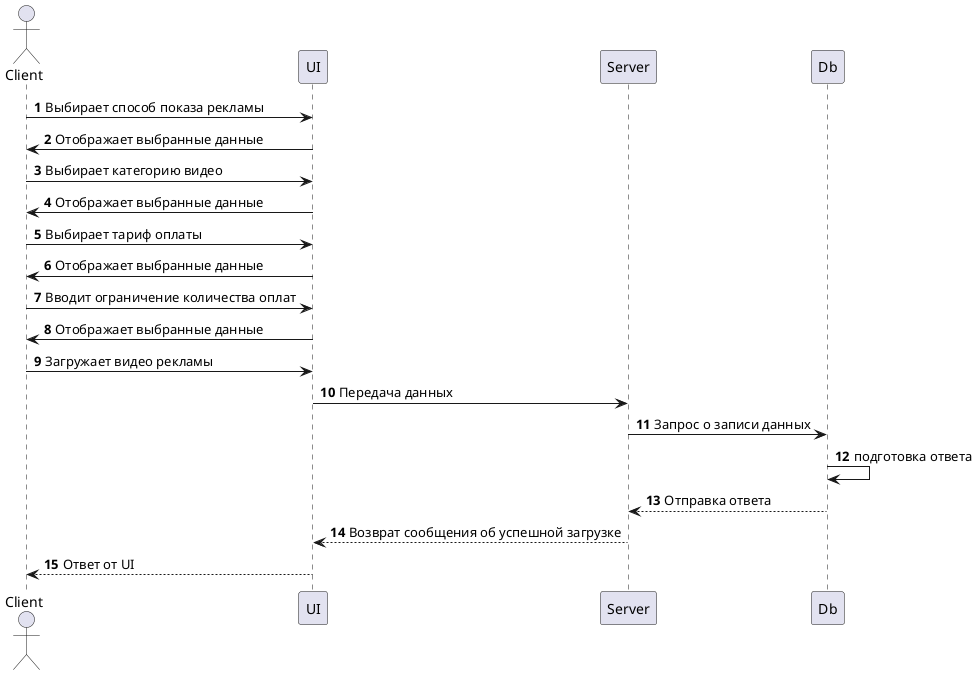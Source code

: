 @startuml
    autonumber

    actor Client
    
    participant UI
    participant Server
    participant Db

    Client -> UI: Выбирает способ показа рекламы
    UI -> Client: Отображает выбранные данные
    Client -> UI: Выбирает категорию видео
    UI -> Client: Отображает выбранные данные
    Client -> UI: Выбирает тариф оплаты
    UI -> Client: Отображает выбранные данные
    Client -> UI: Вводит ограничение количества оплат
    UI -> Client: Отображает выбранные данные
    Client -> UI: Загружает видео рекламы
    UI -> Server: Передача данных
    Server -> Db: Запрос о записи данных
    Db -> Db: подготовка ответа
    Server <-- Db: Отправка ответа
    UI <-- Server: Возврат сообщения об успешной загрузке
    Client <-- UI: Ответ от UI

@enduml